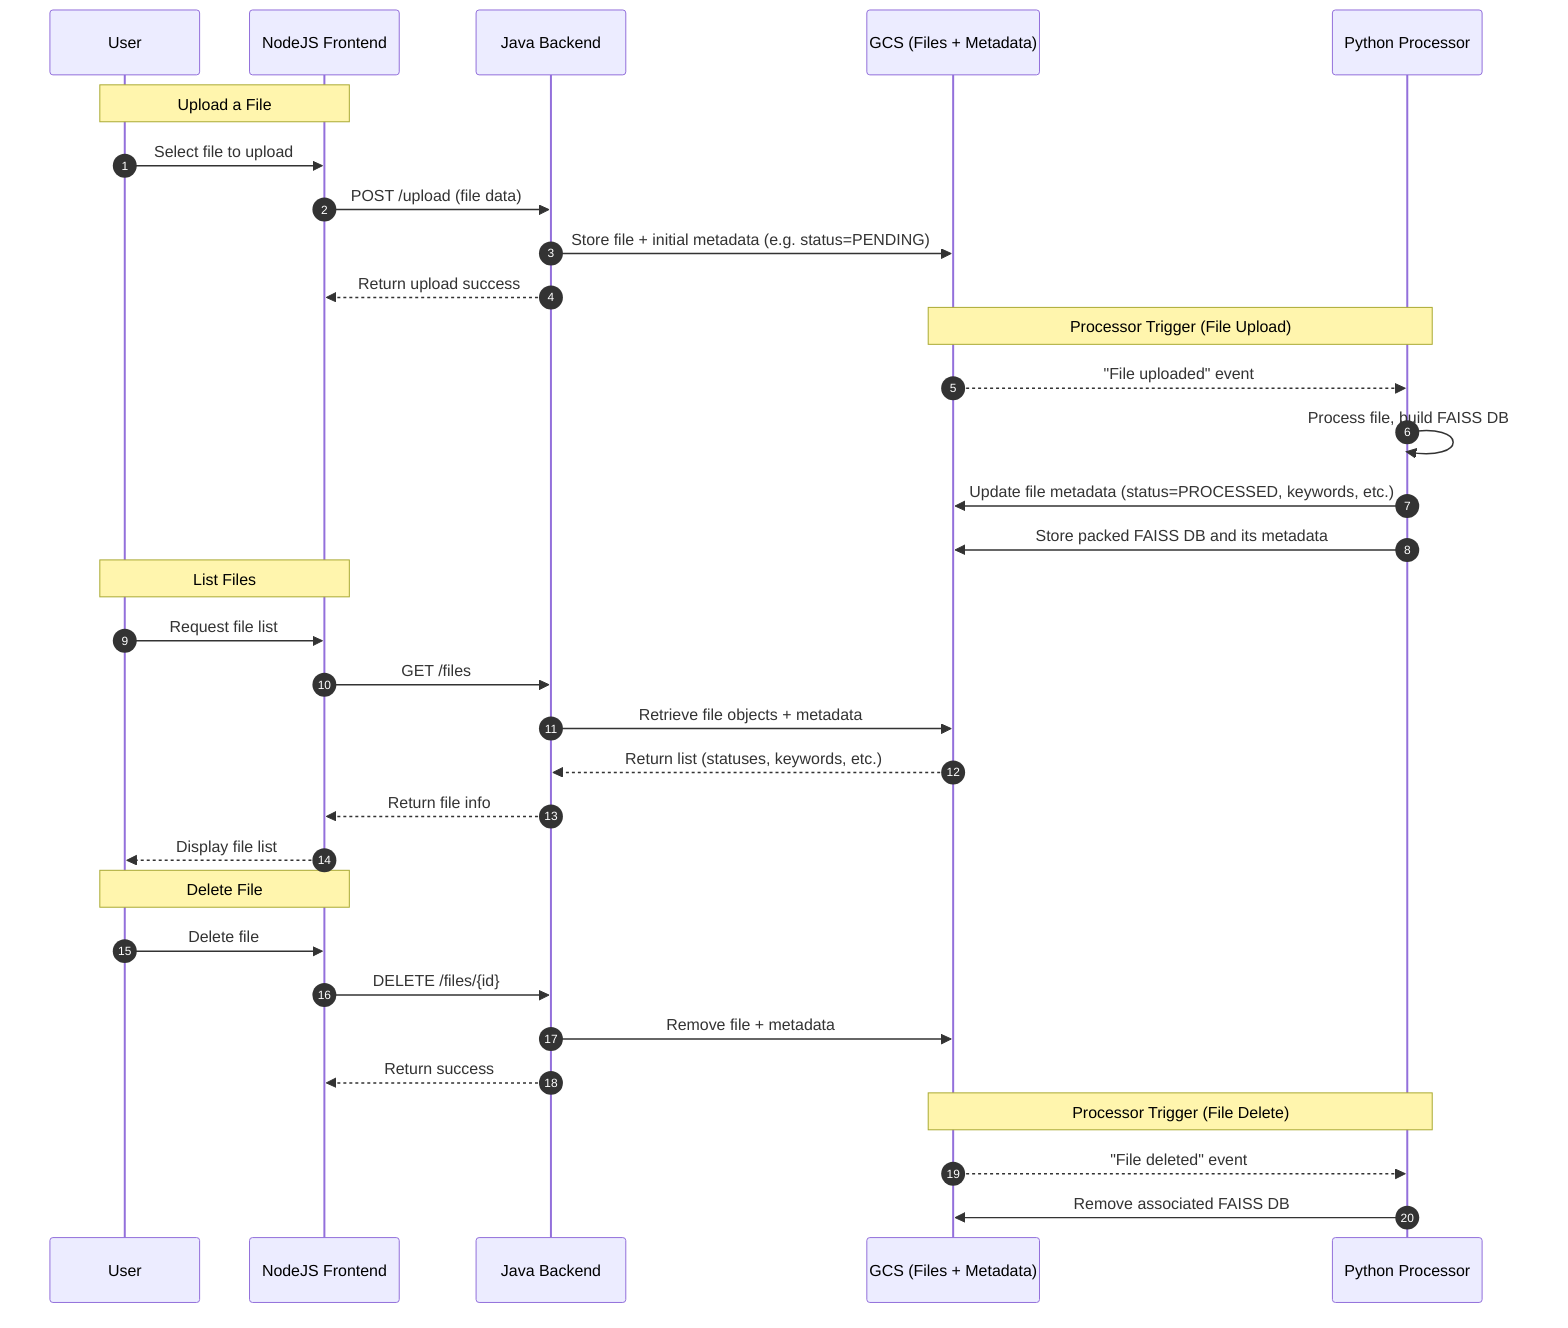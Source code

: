 sequenceDiagram
    autonumber
    participant User
    participant NodeJS_Frontend as NodeJS Frontend
    participant Java_Backend as Java Backend
    participant GCS as GCS (Files + Metadata)
    participant Python_Processor as Python Processor

    Note over User,NodeJS_Frontend: Upload a File
    User->>NodeJS_Frontend: Select file to upload
    NodeJS_Frontend->>Java_Backend: POST /upload (file data)
    Java_Backend->>GCS: Store file + initial metadata (e.g. status=PENDING)
    Java_Backend-->>NodeJS_Frontend: Return upload success

    Note over GCS,Python_Processor: Processor Trigger (File Upload)
    GCS-->>Python_Processor: "File uploaded" event
    Python_Processor->>Python_Processor: Process file, build FAISS DB
    Python_Processor->>GCS: Update file metadata (status=PROCESSED, keywords, etc.)
    Python_Processor->>GCS: Store packed FAISS DB and its metadata

    Note over User,NodeJS_Frontend: List Files
    User->>NodeJS_Frontend: Request file list
    NodeJS_Frontend->>Java_Backend: GET /files
    Java_Backend->>GCS: Retrieve file objects + metadata
    GCS-->>Java_Backend: Return list (statuses, keywords, etc.)
    Java_Backend-->>NodeJS_Frontend: Return file info
    NodeJS_Frontend-->>User: Display file list

    Note over User,NodeJS_Frontend: Delete File
    User->>NodeJS_Frontend: Delete file
    NodeJS_Frontend->>Java_Backend: DELETE /files/{id}
    Java_Backend->>GCS: Remove file + metadata
    Java_Backend-->>NodeJS_Frontend: Return success

    Note over GCS,Python_Processor: Processor Trigger (File Delete)
    GCS-->>Python_Processor: "File deleted" event
    Python_Processor->>GCS: Remove associated FAISS DB